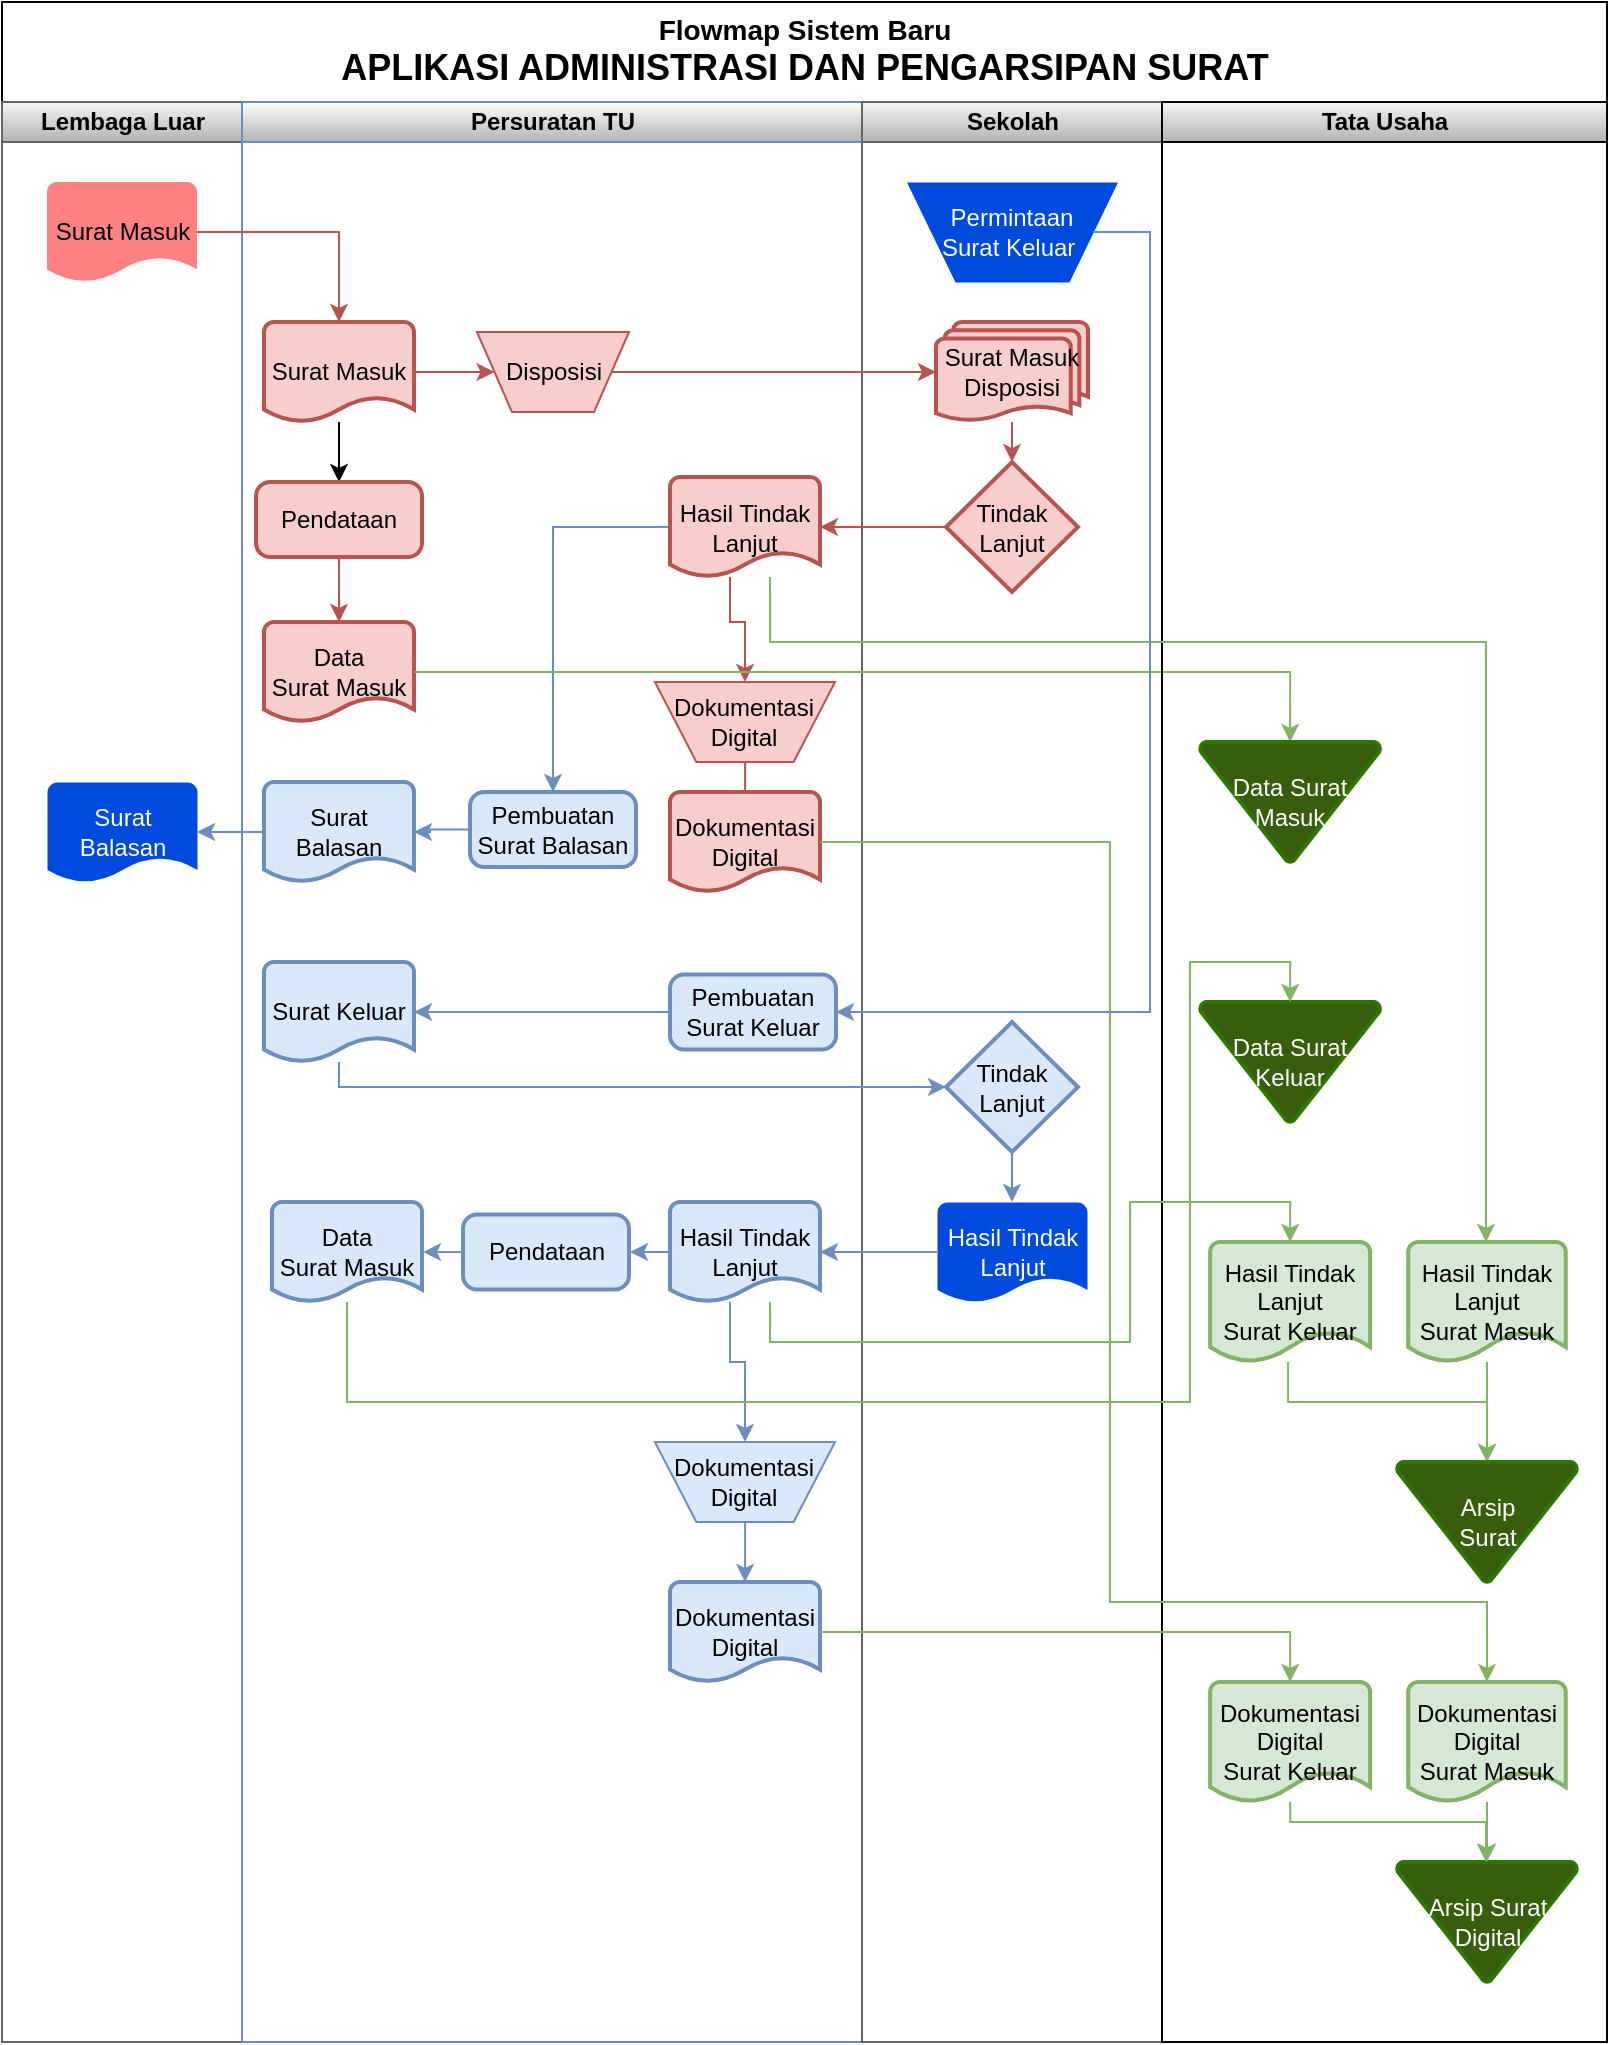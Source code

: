 <mxfile version="22.1.5" type="device">
  <diagram name="Page-1" id="ecVGTMwLcajovV73sp1L">
    <mxGraphModel dx="1011" dy="608" grid="1" gridSize="10" guides="1" tooltips="1" connect="1" arrows="1" fold="1" page="1" pageScale="1" pageWidth="827" pageHeight="1169" math="0" shadow="0">
      <root>
        <mxCell id="0" />
        <mxCell id="1" parent="0" />
        <mxCell id="s5zwaL8GXxUxst-mYbou-1" value="&lt;span style=&quot;font-size: 14px;&quot;&gt;Flowmap Sistem Baru&lt;/span&gt;&lt;br style=&quot;border-color: var(--border-color); font-weight: 400;&quot;&gt;&lt;b style=&quot;border-color: var(--border-color);&quot;&gt;&lt;font style=&quot;border-color: var(--border-color); font-size: 18px;&quot;&gt;APLIKASI ADMINISTRASI DAN PENGARSIPAN SURAT&lt;/font&gt;&lt;/b&gt;" style="swimlane;childLayout=stackLayout;resizeParent=1;resizeParentMax=0;startSize=50;html=1;" parent="1" vertex="1">
          <mxGeometry x="250" y="40" width="802.5" height="1020" as="geometry" />
        </mxCell>
        <mxCell id="s5zwaL8GXxUxst-mYbou-2" value="Lembaga Luar" style="swimlane;startSize=20;html=1;fillColor=#f5f5f5;gradientColor=#b3b3b3;strokeColor=#666666;" parent="s5zwaL8GXxUxst-mYbou-1" vertex="1">
          <mxGeometry y="50" width="120" height="970" as="geometry" />
        </mxCell>
        <mxCell id="s5zwaL8GXxUxst-mYbou-8" value="Surat Masuk" style="strokeWidth=2;html=1;shape=mxgraph.flowchart.document2;whiteSpace=wrap;size=0.25;fillColor=#FF8282;strokeColor=none;fontStyle=0" parent="s5zwaL8GXxUxst-mYbou-2" vertex="1">
          <mxGeometry x="22.5" y="40" width="75" height="50" as="geometry" />
        </mxCell>
        <mxCell id="s5zwaL8GXxUxst-mYbou-47" value="Surat Balasan" style="strokeWidth=0;html=1;shape=mxgraph.flowchart.document2;whiteSpace=wrap;size=0.25;fillColor=#004ADE;strokeColor=none;fontColor=#ffffff;" parent="s5zwaL8GXxUxst-mYbou-2" vertex="1">
          <mxGeometry x="22.5" y="340" width="75" height="50" as="geometry" />
        </mxCell>
        <mxCell id="s5zwaL8GXxUxst-mYbou-3" value="Persuratan TU" style="swimlane;startSize=20;html=1;fillColor=default;strokeColor=#6c8ebf;gradientColor=#B3B3B3;" parent="s5zwaL8GXxUxst-mYbou-1" vertex="1">
          <mxGeometry x="120" y="50" width="310" height="970" as="geometry" />
        </mxCell>
        <mxCell id="s5zwaL8GXxUxst-mYbou-12" style="edgeStyle=orthogonalEdgeStyle;rounded=0;orthogonalLoop=1;jettySize=auto;html=1;entryX=0;entryY=0.5;entryDx=0;entryDy=0;fillColor=#f8cecc;strokeColor=#b85450;" parent="s5zwaL8GXxUxst-mYbou-3" source="s5zwaL8GXxUxst-mYbou-9" target="s5zwaL8GXxUxst-mYbou-10" edge="1">
          <mxGeometry relative="1" as="geometry" />
        </mxCell>
        <mxCell id="s5zwaL8GXxUxst-mYbou-115" style="edgeStyle=orthogonalEdgeStyle;rounded=0;orthogonalLoop=1;jettySize=auto;html=1;" parent="s5zwaL8GXxUxst-mYbou-3" source="s5zwaL8GXxUxst-mYbou-9" target="s5zwaL8GXxUxst-mYbou-113" edge="1">
          <mxGeometry relative="1" as="geometry" />
        </mxCell>
        <mxCell id="s5zwaL8GXxUxst-mYbou-9" value="Surat Masuk" style="strokeWidth=2;html=1;shape=mxgraph.flowchart.document2;whiteSpace=wrap;size=0.25;fillColor=#f8cecc;strokeColor=#b85450;" parent="s5zwaL8GXxUxst-mYbou-3" vertex="1">
          <mxGeometry x="11" y="110" width="75" height="50" as="geometry" />
        </mxCell>
        <mxCell id="s5zwaL8GXxUxst-mYbou-10" value="Disposisi" style="verticalLabelPosition=middle;verticalAlign=middle;html=1;shape=trapezoid;perimeter=trapezoidPerimeter;whiteSpace=wrap;size=0.23;arcSize=10;flipV=1;labelPosition=center;align=center;fillColor=#f8cecc;strokeColor=#b85450;" parent="s5zwaL8GXxUxst-mYbou-3" vertex="1">
          <mxGeometry x="117.5" y="115" width="76" height="40" as="geometry" />
        </mxCell>
        <mxCell id="s5zwaL8GXxUxst-mYbou-133" style="edgeStyle=orthogonalEdgeStyle;rounded=0;orthogonalLoop=1;jettySize=auto;html=1;entryX=0.5;entryY=0;entryDx=0;entryDy=0;fillColor=#f8cecc;strokeColor=#b85450;" parent="s5zwaL8GXxUxst-mYbou-3" source="s5zwaL8GXxUxst-mYbou-23" target="s5zwaL8GXxUxst-mYbou-131" edge="1">
          <mxGeometry relative="1" as="geometry">
            <Array as="points">
              <mxPoint x="244" y="260" />
              <mxPoint x="251" y="260" />
            </Array>
          </mxGeometry>
        </mxCell>
        <mxCell id="s5zwaL8GXxUxst-mYbou-139" style="edgeStyle=orthogonalEdgeStyle;rounded=0;orthogonalLoop=1;jettySize=auto;html=1;entryX=0.5;entryY=0;entryDx=0;entryDy=0;fillColor=#dae8fc;strokeColor=#6c8ebf;" parent="s5zwaL8GXxUxst-mYbou-3" source="s5zwaL8GXxUxst-mYbou-23" target="s5zwaL8GXxUxst-mYbou-138" edge="1">
          <mxGeometry relative="1" as="geometry" />
        </mxCell>
        <mxCell id="s5zwaL8GXxUxst-mYbou-23" value="Hasil Tindak Lanjut" style="strokeWidth=2;html=1;shape=mxgraph.flowchart.document2;whiteSpace=wrap;size=0.25;fillColor=#f8cecc;strokeColor=#b85450;" parent="s5zwaL8GXxUxst-mYbou-3" vertex="1">
          <mxGeometry x="214" y="187.5" width="75" height="50" as="geometry" />
        </mxCell>
        <mxCell id="s5zwaL8GXxUxst-mYbou-45" value="Surat Balasan" style="strokeWidth=2;html=1;shape=mxgraph.flowchart.document2;whiteSpace=wrap;size=0.25;fillColor=#dae8fc;strokeColor=#6c8ebf;" parent="s5zwaL8GXxUxst-mYbou-3" vertex="1">
          <mxGeometry x="11" y="340" width="75" height="50" as="geometry" />
        </mxCell>
        <mxCell id="s5zwaL8GXxUxst-mYbou-49" value="Data&lt;br&gt;Surat Masuk" style="strokeWidth=2;html=1;shape=mxgraph.flowchart.document2;whiteSpace=wrap;size=0.25;fillColor=#f8cecc;strokeColor=#b85450;" parent="s5zwaL8GXxUxst-mYbou-3" vertex="1">
          <mxGeometry x="11" y="260" width="75" height="50" as="geometry" />
        </mxCell>
        <mxCell id="s5zwaL8GXxUxst-mYbou-72" value="Surat Keluar" style="strokeWidth=2;html=1;shape=mxgraph.flowchart.document2;whiteSpace=wrap;size=0.25;fillColor=#dae8fc;strokeColor=#6c8ebf;" parent="s5zwaL8GXxUxst-mYbou-3" vertex="1">
          <mxGeometry x="11" y="430" width="75" height="50" as="geometry" />
        </mxCell>
        <mxCell id="s5zwaL8GXxUxst-mYbou-118" style="edgeStyle=orthogonalEdgeStyle;rounded=0;orthogonalLoop=1;jettySize=auto;html=1;fillColor=#dae8fc;strokeColor=#6c8ebf;" parent="s5zwaL8GXxUxst-mYbou-3" source="s5zwaL8GXxUxst-mYbou-81" edge="1">
          <mxGeometry relative="1" as="geometry">
            <mxPoint x="194.06" y="575" as="targetPoint" />
          </mxGeometry>
        </mxCell>
        <mxCell id="s5zwaL8GXxUxst-mYbou-126" style="edgeStyle=orthogonalEdgeStyle;rounded=0;orthogonalLoop=1;jettySize=auto;html=1;entryX=0.5;entryY=0;entryDx=0;entryDy=0;fillColor=#dae8fc;strokeColor=#6c8ebf;" parent="s5zwaL8GXxUxst-mYbou-3" source="s5zwaL8GXxUxst-mYbou-81" target="s5zwaL8GXxUxst-mYbou-125" edge="1">
          <mxGeometry relative="1" as="geometry">
            <Array as="points">
              <mxPoint x="244" y="630" />
              <mxPoint x="251" y="630" />
            </Array>
          </mxGeometry>
        </mxCell>
        <mxCell id="s5zwaL8GXxUxst-mYbou-81" value="Hasil Tindak Lanjut" style="strokeWidth=2;html=1;shape=mxgraph.flowchart.document2;whiteSpace=wrap;size=0.25;fillColor=#dae8fc;strokeColor=#6c8ebf;" parent="s5zwaL8GXxUxst-mYbou-3" vertex="1">
          <mxGeometry x="214" y="550" width="75" height="50" as="geometry" />
        </mxCell>
        <mxCell id="s5zwaL8GXxUxst-mYbou-86" value="Data&lt;br&gt;Surat Masuk" style="strokeWidth=2;html=1;shape=mxgraph.flowchart.document2;whiteSpace=wrap;size=0.25;fillColor=#dae8fc;strokeColor=#6c8ebf;" parent="s5zwaL8GXxUxst-mYbou-3" vertex="1">
          <mxGeometry x="15" y="550" width="75" height="50" as="geometry" />
        </mxCell>
        <mxCell id="s5zwaL8GXxUxst-mYbou-116" style="edgeStyle=orthogonalEdgeStyle;rounded=0;orthogonalLoop=1;jettySize=auto;html=1;fillColor=#f8cecc;strokeColor=#b85450;" parent="s5zwaL8GXxUxst-mYbou-3" source="s5zwaL8GXxUxst-mYbou-113" target="s5zwaL8GXxUxst-mYbou-49" edge="1">
          <mxGeometry relative="1" as="geometry" />
        </mxCell>
        <mxCell id="s5zwaL8GXxUxst-mYbou-113" value="Pendataan" style="rounded=1;whiteSpace=wrap;html=1;absoluteArcSize=1;arcSize=14;strokeWidth=2;fillColor=#f8cecc;strokeColor=#b85450;" parent="s5zwaL8GXxUxst-mYbou-3" vertex="1">
          <mxGeometry x="7" y="190" width="83" height="37.5" as="geometry" />
        </mxCell>
        <mxCell id="s5zwaL8GXxUxst-mYbou-119" style="edgeStyle=orthogonalEdgeStyle;rounded=0;orthogonalLoop=1;jettySize=auto;html=1;fillColor=#dae8fc;strokeColor=#6c8ebf;" parent="s5zwaL8GXxUxst-mYbou-3" source="s5zwaL8GXxUxst-mYbou-117" target="s5zwaL8GXxUxst-mYbou-86" edge="1">
          <mxGeometry relative="1" as="geometry" />
        </mxCell>
        <mxCell id="s5zwaL8GXxUxst-mYbou-117" value="Pendataan" style="rounded=1;whiteSpace=wrap;html=1;absoluteArcSize=1;arcSize=14;strokeWidth=2;fillColor=#dae8fc;strokeColor=#6c8ebf;" parent="s5zwaL8GXxUxst-mYbou-3" vertex="1">
          <mxGeometry x="110.5" y="556.25" width="83" height="37.5" as="geometry" />
        </mxCell>
        <mxCell id="s5zwaL8GXxUxst-mYbou-125" value="Dokumentasi Digital" style="verticalLabelPosition=middle;verticalAlign=middle;html=1;shape=trapezoid;perimeter=trapezoidPerimeter;whiteSpace=wrap;size=0.23;arcSize=10;flipV=1;labelPosition=center;align=center;fillColor=#dae8fc;strokeColor=#6c8ebf;" parent="s5zwaL8GXxUxst-mYbou-3" vertex="1">
          <mxGeometry x="206.47" y="670" width="90.06" height="40" as="geometry" />
        </mxCell>
        <mxCell id="s5zwaL8GXxUxst-mYbou-128" value="Dokumentasi Digital" style="strokeWidth=2;html=1;shape=mxgraph.flowchart.document2;whiteSpace=wrap;size=0.25;fillColor=#dae8fc;strokeColor=#6c8ebf;" parent="s5zwaL8GXxUxst-mYbou-3" vertex="1">
          <mxGeometry x="214" y="740" width="75" height="50" as="geometry" />
        </mxCell>
        <mxCell id="s5zwaL8GXxUxst-mYbou-129" style="edgeStyle=orthogonalEdgeStyle;rounded=0;orthogonalLoop=1;jettySize=auto;html=1;entryX=0.5;entryY=0;entryDx=0;entryDy=0;entryPerimeter=0;fillColor=#dae8fc;strokeColor=#6c8ebf;" parent="s5zwaL8GXxUxst-mYbou-3" source="s5zwaL8GXxUxst-mYbou-125" target="s5zwaL8GXxUxst-mYbou-128" edge="1">
          <mxGeometry relative="1" as="geometry" />
        </mxCell>
        <mxCell id="s5zwaL8GXxUxst-mYbou-135" style="edgeStyle=orthogonalEdgeStyle;rounded=0;orthogonalLoop=1;jettySize=auto;html=1;entryX=0.5;entryY=0;entryDx=0;entryDy=0;entryPerimeter=0;fillColor=#f8cecc;strokeColor=#b85450;" parent="s5zwaL8GXxUxst-mYbou-3" source="s5zwaL8GXxUxst-mYbou-131" target="s5zwaL8GXxUxst-mYbou-132" edge="1">
          <mxGeometry relative="1" as="geometry">
            <mxPoint x="251.5" y="340" as="targetPoint" />
            <Array as="points" />
          </mxGeometry>
        </mxCell>
        <mxCell id="s5zwaL8GXxUxst-mYbou-131" value="Dokumentasi Digital" style="verticalLabelPosition=middle;verticalAlign=middle;html=1;shape=trapezoid;perimeter=trapezoidPerimeter;whiteSpace=wrap;size=0.23;arcSize=10;flipV=1;labelPosition=center;align=center;fillColor=#f8cecc;strokeColor=#b85450;" parent="s5zwaL8GXxUxst-mYbou-3" vertex="1">
          <mxGeometry x="206.47" y="290" width="90.06" height="40" as="geometry" />
        </mxCell>
        <mxCell id="s5zwaL8GXxUxst-mYbou-132" value="Dokumentasi Digital" style="strokeWidth=2;html=1;shape=mxgraph.flowchart.document2;whiteSpace=wrap;size=0.25;fillColor=#f8cecc;strokeColor=#b85450;" parent="s5zwaL8GXxUxst-mYbou-3" vertex="1">
          <mxGeometry x="214.0" y="345" width="75" height="50" as="geometry" />
        </mxCell>
        <mxCell id="s5zwaL8GXxUxst-mYbou-138" value="Pembuatan Surat Balasan" style="rounded=1;whiteSpace=wrap;html=1;absoluteArcSize=1;arcSize=14;strokeWidth=2;fillColor=#dae8fc;strokeColor=#6c8ebf;" parent="s5zwaL8GXxUxst-mYbou-3" vertex="1">
          <mxGeometry x="114" y="345" width="83" height="37.5" as="geometry" />
        </mxCell>
        <mxCell id="s5zwaL8GXxUxst-mYbou-140" style="edgeStyle=orthogonalEdgeStyle;rounded=0;orthogonalLoop=1;jettySize=auto;html=1;entryX=1;entryY=0.5;entryDx=0;entryDy=0;entryPerimeter=0;fillColor=#dae8fc;strokeColor=#6c8ebf;" parent="s5zwaL8GXxUxst-mYbou-3" source="s5zwaL8GXxUxst-mYbou-138" target="s5zwaL8GXxUxst-mYbou-45" edge="1">
          <mxGeometry relative="1" as="geometry" />
        </mxCell>
        <mxCell id="s5zwaL8GXxUxst-mYbou-144" value="Pembuatan Surat Keluar" style="rounded=1;whiteSpace=wrap;html=1;absoluteArcSize=1;arcSize=14;strokeWidth=2;fillColor=#dae8fc;strokeColor=#6c8ebf;" parent="s5zwaL8GXxUxst-mYbou-3" vertex="1">
          <mxGeometry x="214" y="436.25" width="83" height="37.5" as="geometry" />
        </mxCell>
        <mxCell id="s5zwaL8GXxUxst-mYbou-147" style="edgeStyle=orthogonalEdgeStyle;rounded=0;orthogonalLoop=1;jettySize=auto;html=1;entryX=1;entryY=0.5;entryDx=0;entryDy=0;entryPerimeter=0;fillColor=#dae8fc;strokeColor=#6c8ebf;" parent="s5zwaL8GXxUxst-mYbou-3" source="s5zwaL8GXxUxst-mYbou-144" target="s5zwaL8GXxUxst-mYbou-72" edge="1">
          <mxGeometry relative="1" as="geometry" />
        </mxCell>
        <mxCell id="s5zwaL8GXxUxst-mYbou-4" value="Sekolah" style="swimlane;startSize=20;html=1;fillColor=#f5f5f5;strokeColor=#666666;gradientColor=#b3b3b3;" parent="s5zwaL8GXxUxst-mYbou-1" vertex="1">
          <mxGeometry x="430" y="50" width="150" height="970" as="geometry" />
        </mxCell>
        <mxCell id="s5zwaL8GXxUxst-mYbou-18" style="edgeStyle=orthogonalEdgeStyle;rounded=0;orthogonalLoop=1;jettySize=auto;html=1;fillColor=#f8cecc;strokeColor=#b85450;" parent="s5zwaL8GXxUxst-mYbou-4" source="s5zwaL8GXxUxst-mYbou-14" target="s5zwaL8GXxUxst-mYbou-17" edge="1">
          <mxGeometry relative="1" as="geometry" />
        </mxCell>
        <mxCell id="s5zwaL8GXxUxst-mYbou-14" value="Surat Masuk&lt;br&gt;Disposisi" style="strokeWidth=2;html=1;shape=mxgraph.flowchart.multi-document;whiteSpace=wrap;fillColor=#f8cecc;strokeColor=#b85450;" parent="s5zwaL8GXxUxst-mYbou-4" vertex="1">
          <mxGeometry x="37" y="110" width="76" height="50" as="geometry" />
        </mxCell>
        <mxCell id="s5zwaL8GXxUxst-mYbou-17" value="Tindak&lt;br&gt;Lanjut" style="strokeWidth=2;html=1;shape=mxgraph.flowchart.decision;whiteSpace=wrap;fillColor=#f8cecc;strokeColor=#b85450;" parent="s5zwaL8GXxUxst-mYbou-4" vertex="1">
          <mxGeometry x="42" y="180" width="66" height="65" as="geometry" />
        </mxCell>
        <mxCell id="s5zwaL8GXxUxst-mYbou-68" value="Permintaan &lt;br&gt;Surat Keluar&amp;nbsp;" style="verticalLabelPosition=middle;verticalAlign=middle;html=1;shape=trapezoid;perimeter=trapezoidPerimeter;whiteSpace=wrap;size=0.23;arcSize=10;flipV=1;labelPosition=center;align=center;fillColor=#004ADE;strokeColor=none;fontColor=#ffffff;strokeWidth=0;" parent="s5zwaL8GXxUxst-mYbou-4" vertex="1">
          <mxGeometry x="22.25" y="40" width="105.5" height="50" as="geometry" />
        </mxCell>
        <mxCell id="s5zwaL8GXxUxst-mYbou-83" style="edgeStyle=orthogonalEdgeStyle;rounded=0;orthogonalLoop=1;jettySize=auto;html=1;fillColor=#dae8fc;strokeColor=#6c8ebf;" parent="s5zwaL8GXxUxst-mYbou-4" source="s5zwaL8GXxUxst-mYbou-76" target="s5zwaL8GXxUxst-mYbou-80" edge="1">
          <mxGeometry relative="1" as="geometry" />
        </mxCell>
        <mxCell id="s5zwaL8GXxUxst-mYbou-76" value="Tindak&lt;br&gt;Lanjut" style="strokeWidth=2;html=1;shape=mxgraph.flowchart.decision;whiteSpace=wrap;fillColor=#dae8fc;strokeColor=#6c8ebf;" parent="s5zwaL8GXxUxst-mYbou-4" vertex="1">
          <mxGeometry x="42" y="460" width="66" height="65" as="geometry" />
        </mxCell>
        <mxCell id="s5zwaL8GXxUxst-mYbou-80" value="Hasil Tindak Lanjut" style="strokeWidth=0;html=1;shape=mxgraph.flowchart.document2;whiteSpace=wrap;size=0.25;fillColor=#004ADE;strokeColor=none;fontColor=#ffffff;" parent="s5zwaL8GXxUxst-mYbou-4" vertex="1">
          <mxGeometry x="37.5" y="550" width="75" height="50" as="geometry" />
        </mxCell>
        <mxCell id="s5zwaL8GXxUxst-mYbou-11" style="edgeStyle=orthogonalEdgeStyle;rounded=0;orthogonalLoop=1;jettySize=auto;html=1;exitX=1;exitY=0.5;exitDx=0;exitDy=0;exitPerimeter=0;fillColor=#f8cecc;strokeColor=#b85450;" parent="s5zwaL8GXxUxst-mYbou-1" source="s5zwaL8GXxUxst-mYbou-8" target="s5zwaL8GXxUxst-mYbou-9" edge="1">
          <mxGeometry relative="1" as="geometry" />
        </mxCell>
        <mxCell id="s5zwaL8GXxUxst-mYbou-15" style="edgeStyle=orthogonalEdgeStyle;rounded=0;orthogonalLoop=1;jettySize=auto;html=1;entryX=0;entryY=0.5;entryDx=0;entryDy=0;entryPerimeter=0;fillColor=#f8cecc;strokeColor=#b85450;" parent="s5zwaL8GXxUxst-mYbou-1" source="s5zwaL8GXxUxst-mYbou-10" target="s5zwaL8GXxUxst-mYbou-14" edge="1">
          <mxGeometry relative="1" as="geometry" />
        </mxCell>
        <mxCell id="s5zwaL8GXxUxst-mYbou-24" style="edgeStyle=orthogonalEdgeStyle;rounded=0;orthogonalLoop=1;jettySize=auto;html=1;entryX=1;entryY=0.5;entryDx=0;entryDy=0;entryPerimeter=0;fillColor=#f8cecc;strokeColor=#b85450;" parent="s5zwaL8GXxUxst-mYbou-1" source="s5zwaL8GXxUxst-mYbou-17" target="s5zwaL8GXxUxst-mYbou-23" edge="1">
          <mxGeometry relative="1" as="geometry" />
        </mxCell>
        <mxCell id="s5zwaL8GXxUxst-mYbou-48" style="edgeStyle=orthogonalEdgeStyle;rounded=0;orthogonalLoop=1;jettySize=auto;html=1;entryX=1;entryY=0.5;entryDx=0;entryDy=0;entryPerimeter=0;fillColor=#dae8fc;strokeColor=#6c8ebf;" parent="s5zwaL8GXxUxst-mYbou-1" source="s5zwaL8GXxUxst-mYbou-45" target="s5zwaL8GXxUxst-mYbou-47" edge="1">
          <mxGeometry relative="1" as="geometry" />
        </mxCell>
        <mxCell id="s5zwaL8GXxUxst-mYbou-69" style="edgeStyle=orthogonalEdgeStyle;rounded=0;orthogonalLoop=1;jettySize=auto;html=1;entryX=0.5;entryY=0;entryDx=0;entryDy=0;entryPerimeter=0;fillColor=#d5e8d4;strokeColor=#82b366;" parent="s5zwaL8GXxUxst-mYbou-1" source="s5zwaL8GXxUxst-mYbou-49" target="s5zwaL8GXxUxst-mYbou-52" edge="1">
          <mxGeometry relative="1" as="geometry" />
        </mxCell>
        <mxCell id="s5zwaL8GXxUxst-mYbou-79" style="edgeStyle=orthogonalEdgeStyle;rounded=0;orthogonalLoop=1;jettySize=auto;html=1;entryX=0;entryY=0.5;entryDx=0;entryDy=0;entryPerimeter=0;fillColor=#dae8fc;strokeColor=#6c8ebf;" parent="s5zwaL8GXxUxst-mYbou-1" source="s5zwaL8GXxUxst-mYbou-72" target="s5zwaL8GXxUxst-mYbou-76" edge="1">
          <mxGeometry relative="1" as="geometry">
            <Array as="points">
              <mxPoint x="168" y="543" />
            </Array>
          </mxGeometry>
        </mxCell>
        <mxCell id="s5zwaL8GXxUxst-mYbou-82" style="edgeStyle=orthogonalEdgeStyle;rounded=0;orthogonalLoop=1;jettySize=auto;html=1;entryX=1;entryY=0.5;entryDx=0;entryDy=0;entryPerimeter=0;fillColor=#dae8fc;strokeColor=#6c8ebf;" parent="s5zwaL8GXxUxst-mYbou-1" source="s5zwaL8GXxUxst-mYbou-80" target="s5zwaL8GXxUxst-mYbou-81" edge="1">
          <mxGeometry relative="1" as="geometry" />
        </mxCell>
        <mxCell id="s5zwaL8GXxUxst-mYbou-6" value="Tata Usaha" style="swimlane;startSize=20;html=1;fillColor=#f5f5f5;gradientColor=#b3b3b3;strokeColor=default;" parent="s5zwaL8GXxUxst-mYbou-1" vertex="1">
          <mxGeometry x="580" y="50" width="222.5" height="970" as="geometry" />
        </mxCell>
        <mxCell id="s5zwaL8GXxUxst-mYbou-52" value="Data Surat Masuk" style="strokeWidth=2;html=1;shape=mxgraph.flowchart.merge_or_storage;whiteSpace=wrap;fillColor=#365E0D;strokeColor=#2D7600;fontColor=#ffffff;fontStyle=0" parent="s5zwaL8GXxUxst-mYbou-6" vertex="1">
          <mxGeometry x="19.06" y="320" width="90" height="60" as="geometry" />
        </mxCell>
        <mxCell id="s5zwaL8GXxUxst-mYbou-53" value="Data Surat Keluar" style="strokeWidth=2;html=1;shape=mxgraph.flowchart.merge_or_storage;whiteSpace=wrap;fillColor=#365E0D;strokeColor=#2D7600;fontColor=#ffffff;fontStyle=0" parent="s5zwaL8GXxUxst-mYbou-6" vertex="1">
          <mxGeometry x="19.06" y="450" width="90" height="60" as="geometry" />
        </mxCell>
        <mxCell id="s5zwaL8GXxUxst-mYbou-94" value="Hasil Tindak Lanjut&lt;br&gt;Surat Keluar" style="strokeWidth=2;html=1;shape=mxgraph.flowchart.document2;whiteSpace=wrap;size=0.25;fillColor=#d5e8d4;strokeColor=#82b366;" parent="s5zwaL8GXxUxst-mYbou-6" vertex="1">
          <mxGeometry x="24.06" y="570" width="80" height="60" as="geometry" />
        </mxCell>
        <mxCell id="s5zwaL8GXxUxst-mYbou-95" value="Hasil Tindak Lanjut&lt;br&gt;Surat Masuk" style="strokeWidth=2;html=1;shape=mxgraph.flowchart.document2;whiteSpace=wrap;size=0.25;fillColor=#d5e8d4;strokeColor=#82b366;" parent="s5zwaL8GXxUxst-mYbou-6" vertex="1">
          <mxGeometry x="123.12" y="570" width="78.75" height="60" as="geometry" />
        </mxCell>
        <mxCell id="s5zwaL8GXxUxst-mYbou-104" style="edgeStyle=orthogonalEdgeStyle;rounded=0;orthogonalLoop=1;jettySize=auto;html=1;entryX=0.5;entryY=0;entryDx=0;entryDy=0;entryPerimeter=0;fillColor=#d5e8d4;strokeColor=#82b366;" parent="s5zwaL8GXxUxst-mYbou-6" source="s5zwaL8GXxUxst-mYbou-94" target="s5zwaL8GXxUxst-mYbou-51" edge="1">
          <mxGeometry relative="1" as="geometry">
            <Array as="points">
              <mxPoint x="63.06" y="650" />
              <mxPoint x="162.06" y="650" />
            </Array>
          </mxGeometry>
        </mxCell>
        <mxCell id="s5zwaL8GXxUxst-mYbou-96" style="edgeStyle=orthogonalEdgeStyle;rounded=0;orthogonalLoop=1;jettySize=auto;html=1;fillColor=#d5e8d4;strokeColor=#82b366;" parent="s5zwaL8GXxUxst-mYbou-6" source="s5zwaL8GXxUxst-mYbou-95" target="s5zwaL8GXxUxst-mYbou-51" edge="1">
          <mxGeometry relative="1" as="geometry" />
        </mxCell>
        <mxCell id="s5zwaL8GXxUxst-mYbou-51" value="Arsip &lt;br&gt;Surat" style="strokeWidth=2;html=1;shape=mxgraph.flowchart.merge_or_storage;whiteSpace=wrap;fillColor=#365E0D;strokeColor=#2D7600;fontColor=#ffffff;fontStyle=0" parent="s5zwaL8GXxUxst-mYbou-6" vertex="1">
          <mxGeometry x="117.5" y="680" width="90" height="60" as="geometry" />
        </mxCell>
        <mxCell id="s5zwaL8GXxUxst-mYbou-121" value="Arsip Surat&lt;br&gt;Digital" style="strokeWidth=2;html=1;shape=mxgraph.flowchart.merge_or_storage;whiteSpace=wrap;fillColor=#365E0D;strokeColor=#2D7600;fontColor=#ffffff;fontStyle=0" parent="s5zwaL8GXxUxst-mYbou-6" vertex="1">
          <mxGeometry x="117.5" y="880" width="90" height="60" as="geometry" />
        </mxCell>
        <mxCell id="s5zwaL8GXxUxst-mYbou-142" style="edgeStyle=orthogonalEdgeStyle;rounded=0;orthogonalLoop=1;jettySize=auto;html=1;fillColor=#d5e8d4;strokeColor=#82b366;" parent="s5zwaL8GXxUxst-mYbou-6" source="s5zwaL8GXxUxst-mYbou-122" target="s5zwaL8GXxUxst-mYbou-121" edge="1">
          <mxGeometry relative="1" as="geometry">
            <Array as="points">
              <mxPoint x="64" y="860" />
              <mxPoint x="162" y="860" />
            </Array>
          </mxGeometry>
        </mxCell>
        <mxCell id="s5zwaL8GXxUxst-mYbou-122" value="Dokumentasi Digital &lt;br&gt;Surat Keluar" style="strokeWidth=2;html=1;shape=mxgraph.flowchart.document2;whiteSpace=wrap;size=0.25;fillColor=#d5e8d4;strokeColor=#82b366;" parent="s5zwaL8GXxUxst-mYbou-6" vertex="1">
          <mxGeometry x="24.06" y="790" width="80" height="60" as="geometry" />
        </mxCell>
        <mxCell id="s5zwaL8GXxUxst-mYbou-143" style="edgeStyle=orthogonalEdgeStyle;rounded=0;orthogonalLoop=1;jettySize=auto;html=1;fillColor=#d5e8d4;strokeColor=#82b366;" parent="s5zwaL8GXxUxst-mYbou-6" source="s5zwaL8GXxUxst-mYbou-123" edge="1">
          <mxGeometry relative="1" as="geometry">
            <mxPoint x="162.495" y="880" as="targetPoint" />
          </mxGeometry>
        </mxCell>
        <mxCell id="s5zwaL8GXxUxst-mYbou-123" value="Dokumentasi Digital&lt;br style=&quot;border-color: var(--border-color);&quot;&gt;Surat Masuk" style="strokeWidth=2;html=1;shape=mxgraph.flowchart.document2;whiteSpace=wrap;size=0.25;fillColor=#d5e8d4;strokeColor=#82b366;" parent="s5zwaL8GXxUxst-mYbou-6" vertex="1">
          <mxGeometry x="123.12" y="790" width="78.75" height="60" as="geometry" />
        </mxCell>
        <mxCell id="s5zwaL8GXxUxst-mYbou-111" style="edgeStyle=orthogonalEdgeStyle;rounded=0;orthogonalLoop=1;jettySize=auto;html=1;entryX=0.5;entryY=0;entryDx=0;entryDy=0;entryPerimeter=0;fillColor=#d5e8d4;strokeColor=#82b366;" parent="s5zwaL8GXxUxst-mYbou-1" source="s5zwaL8GXxUxst-mYbou-81" target="s5zwaL8GXxUxst-mYbou-94" edge="1">
          <mxGeometry relative="1" as="geometry">
            <Array as="points">
              <mxPoint x="384" y="670" />
              <mxPoint x="564" y="670" />
              <mxPoint x="564" y="600" />
              <mxPoint x="644" y="600" />
            </Array>
          </mxGeometry>
        </mxCell>
        <mxCell id="s5zwaL8GXxUxst-mYbou-112" style="edgeStyle=orthogonalEdgeStyle;rounded=0;orthogonalLoop=1;jettySize=auto;html=1;fillColor=#d5e8d4;strokeColor=#82b366;" parent="s5zwaL8GXxUxst-mYbou-1" source="s5zwaL8GXxUxst-mYbou-23" target="s5zwaL8GXxUxst-mYbou-95" edge="1">
          <mxGeometry relative="1" as="geometry">
            <Array as="points">
              <mxPoint x="384" y="320" />
              <mxPoint x="742" y="320" />
            </Array>
          </mxGeometry>
        </mxCell>
        <mxCell id="s5zwaL8GXxUxst-mYbou-120" style="edgeStyle=orthogonalEdgeStyle;rounded=0;orthogonalLoop=1;jettySize=auto;html=1;entryX=0.5;entryY=0;entryDx=0;entryDy=0;entryPerimeter=0;fillColor=#d5e8d4;strokeColor=#82b366;" parent="s5zwaL8GXxUxst-mYbou-1" source="s5zwaL8GXxUxst-mYbou-86" target="s5zwaL8GXxUxst-mYbou-53" edge="1">
          <mxGeometry relative="1" as="geometry">
            <Array as="points">
              <mxPoint x="173" y="700" />
              <mxPoint x="594" y="700" />
              <mxPoint x="594" y="480" />
              <mxPoint x="644" y="480" />
            </Array>
          </mxGeometry>
        </mxCell>
        <mxCell id="s5zwaL8GXxUxst-mYbou-130" style="edgeStyle=orthogonalEdgeStyle;rounded=0;orthogonalLoop=1;jettySize=auto;html=1;entryX=0.5;entryY=0;entryDx=0;entryDy=0;entryPerimeter=0;fillColor=#d5e8d4;strokeColor=#82b366;" parent="s5zwaL8GXxUxst-mYbou-1" source="s5zwaL8GXxUxst-mYbou-128" target="s5zwaL8GXxUxst-mYbou-122" edge="1">
          <mxGeometry relative="1" as="geometry" />
        </mxCell>
        <mxCell id="s5zwaL8GXxUxst-mYbou-141" style="edgeStyle=orthogonalEdgeStyle;rounded=0;orthogonalLoop=1;jettySize=auto;html=1;entryX=0.5;entryY=0;entryDx=0;entryDy=0;entryPerimeter=0;fillColor=#d5e8d4;strokeColor=#82b366;" parent="s5zwaL8GXxUxst-mYbou-1" source="s5zwaL8GXxUxst-mYbou-132" target="s5zwaL8GXxUxst-mYbou-123" edge="1">
          <mxGeometry relative="1" as="geometry">
            <Array as="points">
              <mxPoint x="554" y="420" />
              <mxPoint x="554" y="800" />
              <mxPoint x="742" y="800" />
            </Array>
          </mxGeometry>
        </mxCell>
        <mxCell id="s5zwaL8GXxUxst-mYbou-146" style="edgeStyle=orthogonalEdgeStyle;rounded=0;orthogonalLoop=1;jettySize=auto;html=1;entryX=1;entryY=0.5;entryDx=0;entryDy=0;fillColor=#dae8fc;strokeColor=#6c8ebf;" parent="s5zwaL8GXxUxst-mYbou-1" source="s5zwaL8GXxUxst-mYbou-68" target="s5zwaL8GXxUxst-mYbou-144" edge="1">
          <mxGeometry relative="1" as="geometry">
            <Array as="points">
              <mxPoint x="574" y="115" />
              <mxPoint x="574" y="505" />
            </Array>
          </mxGeometry>
        </mxCell>
      </root>
    </mxGraphModel>
  </diagram>
</mxfile>
